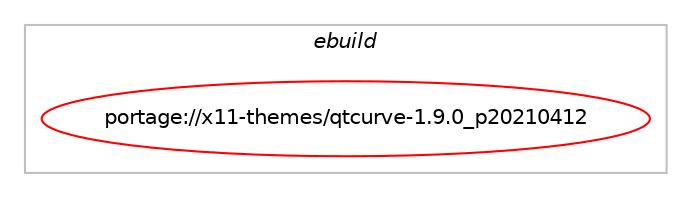 digraph prolog {

# *************
# Graph options
# *************

newrank=true;
concentrate=true;
compound=true;
graph [rankdir=LR,fontname=Helvetica,fontsize=10,ranksep=1.5];#, ranksep=2.5, nodesep=0.2];
edge  [arrowhead=vee];
node  [fontname=Helvetica,fontsize=10];

# **********
# The ebuild
# **********

subgraph cluster_leftcol {
color=gray;
label=<<i>ebuild</i>>;
id [label="portage://x11-themes/qtcurve-1.9.0_p20210412", color=red, width=4, href="../x11-themes/qtcurve-1.9.0_p20210412.svg"];
}

# ****************
# The dependencies
# ****************

subgraph cluster_midcol {
color=gray;
label=<<i>dependencies</i>>;
subgraph cluster_compile {
fillcolor="#eeeeee";
style=filled;
label=<<i>compile</i>>;
# *** BEGIN UNKNOWN DEPENDENCY TYPE (TODO) ***
# id -> equal(use_conditional_group(positive,X,portage://x11-themes/qtcurve-1.9.0_p20210412,[package_dependency(portage://x11-themes/qtcurve-1.9.0_p20210412,install,no,x11-libs,libX11,none,[,,],[],[]),package_dependency(portage://x11-themes/qtcurve-1.9.0_p20210412,install,no,x11-libs,libxcb,none,[,,],[],[])]))
# *** END UNKNOWN DEPENDENCY TYPE (TODO) ***

# *** BEGIN UNKNOWN DEPENDENCY TYPE (TODO) ***
# id -> equal(use_conditional_group(positive,gtk,portage://x11-themes/qtcurve-1.9.0_p20210412,[package_dependency(portage://x11-themes/qtcurve-1.9.0_p20210412,install,no,x11-libs,gtk+,none,[,,],[slot(2)],[])]))
# *** END UNKNOWN DEPENDENCY TYPE (TODO) ***

# *** BEGIN UNKNOWN DEPENDENCY TYPE (TODO) ***
# id -> equal(use_conditional_group(positive,plasma,portage://x11-themes/qtcurve-1.9.0_p20210412,[package_dependency(portage://x11-themes/qtcurve-1.9.0_p20210412,install,no,dev-qt,qtprintsupport,none,[,,],[slot(5)],[]),package_dependency(portage://x11-themes/qtcurve-1.9.0_p20210412,install,no,kde-frameworks,frameworkintegration,none,[,,],[slot(5)],[]),package_dependency(portage://x11-themes/qtcurve-1.9.0_p20210412,install,no,kde-frameworks,karchive,none,[,,],[slot(5)],[]),package_dependency(portage://x11-themes/qtcurve-1.9.0_p20210412,install,no,kde-frameworks,kcompletion,none,[,,],[slot(5)],[]),package_dependency(portage://x11-themes/qtcurve-1.9.0_p20210412,install,no,kde-frameworks,kconfig,none,[,,],[slot(5)],[]),package_dependency(portage://x11-themes/qtcurve-1.9.0_p20210412,install,no,kde-frameworks,kconfigwidgets,none,[,,],[slot(5)],[]),package_dependency(portage://x11-themes/qtcurve-1.9.0_p20210412,install,no,kde-frameworks,kcoreaddons,none,[,,],[slot(5)],[]),package_dependency(portage://x11-themes/qtcurve-1.9.0_p20210412,install,no,kde-frameworks,kguiaddons,none,[,,],[slot(5)],[]),package_dependency(portage://x11-themes/qtcurve-1.9.0_p20210412,install,no,kde-frameworks,ki18n,none,[,,],[slot(5)],[]),package_dependency(portage://x11-themes/qtcurve-1.9.0_p20210412,install,no,kde-frameworks,kiconthemes,none,[,,],[slot(5)],[]),package_dependency(portage://x11-themes/qtcurve-1.9.0_p20210412,install,no,kde-frameworks,kio,none,[,,],[slot(5)],[]),package_dependency(portage://x11-themes/qtcurve-1.9.0_p20210412,install,no,kde-frameworks,kwidgetsaddons,none,[,,],[slot(5)],[]),package_dependency(portage://x11-themes/qtcurve-1.9.0_p20210412,install,no,kde-frameworks,kwindowsystem,none,[,,],[slot(5)],[]),package_dependency(portage://x11-themes/qtcurve-1.9.0_p20210412,install,no,kde-frameworks,kxmlgui,none,[,,],[slot(5)],[])]))
# *** END UNKNOWN DEPENDENCY TYPE (TODO) ***

# *** BEGIN UNKNOWN DEPENDENCY TYPE (TODO) ***
# id -> equal(use_conditional_group(positive,qt5,portage://x11-themes/qtcurve-1.9.0_p20210412,[package_dependency(portage://x11-themes/qtcurve-1.9.0_p20210412,install,no,dev-qt,qtcore,none,[,,],[slot(5)],[]),package_dependency(portage://x11-themes/qtcurve-1.9.0_p20210412,install,no,dev-qt,qtdbus,none,[,,],[slot(5)],[]),package_dependency(portage://x11-themes/qtcurve-1.9.0_p20210412,install,no,dev-qt,qtgui,none,[,,],[slot(5)],[]),package_dependency(portage://x11-themes/qtcurve-1.9.0_p20210412,install,no,dev-qt,qtsvg,none,[,,],[slot(5)],[]),package_dependency(portage://x11-themes/qtcurve-1.9.0_p20210412,install,no,dev-qt,qtwidgets,none,[,,],[slot(5)],[]),use_conditional_group(positive,X,portage://x11-themes/qtcurve-1.9.0_p20210412,[package_dependency(portage://x11-themes/qtcurve-1.9.0_p20210412,install,no,dev-qt,qtx11extras,none,[,,],[slot(5)],[])])]))
# *** END UNKNOWN DEPENDENCY TYPE (TODO) ***

}
subgraph cluster_compileandrun {
fillcolor="#eeeeee";
style=filled;
label=<<i>compile and run</i>>;
}
subgraph cluster_run {
fillcolor="#eeeeee";
style=filled;
label=<<i>run</i>>;
# *** BEGIN UNKNOWN DEPENDENCY TYPE (TODO) ***
# id -> equal(use_conditional_group(positive,X,portage://x11-themes/qtcurve-1.9.0_p20210412,[package_dependency(portage://x11-themes/qtcurve-1.9.0_p20210412,run,no,x11-libs,libX11,none,[,,],[],[]),package_dependency(portage://x11-themes/qtcurve-1.9.0_p20210412,run,no,x11-libs,libxcb,none,[,,],[],[])]))
# *** END UNKNOWN DEPENDENCY TYPE (TODO) ***

# *** BEGIN UNKNOWN DEPENDENCY TYPE (TODO) ***
# id -> equal(use_conditional_group(positive,gtk,portage://x11-themes/qtcurve-1.9.0_p20210412,[package_dependency(portage://x11-themes/qtcurve-1.9.0_p20210412,run,no,x11-libs,gtk+,none,[,,],[slot(2)],[])]))
# *** END UNKNOWN DEPENDENCY TYPE (TODO) ***

# *** BEGIN UNKNOWN DEPENDENCY TYPE (TODO) ***
# id -> equal(use_conditional_group(positive,plasma,portage://x11-themes/qtcurve-1.9.0_p20210412,[package_dependency(portage://x11-themes/qtcurve-1.9.0_p20210412,run,no,dev-qt,qtprintsupport,none,[,,],[slot(5)],[]),package_dependency(portage://x11-themes/qtcurve-1.9.0_p20210412,run,no,kde-frameworks,frameworkintegration,none,[,,],[slot(5)],[]),package_dependency(portage://x11-themes/qtcurve-1.9.0_p20210412,run,no,kde-frameworks,karchive,none,[,,],[slot(5)],[]),package_dependency(portage://x11-themes/qtcurve-1.9.0_p20210412,run,no,kde-frameworks,kcompletion,none,[,,],[slot(5)],[]),package_dependency(portage://x11-themes/qtcurve-1.9.0_p20210412,run,no,kde-frameworks,kconfig,none,[,,],[slot(5)],[]),package_dependency(portage://x11-themes/qtcurve-1.9.0_p20210412,run,no,kde-frameworks,kconfigwidgets,none,[,,],[slot(5)],[]),package_dependency(portage://x11-themes/qtcurve-1.9.0_p20210412,run,no,kde-frameworks,kcoreaddons,none,[,,],[slot(5)],[]),package_dependency(portage://x11-themes/qtcurve-1.9.0_p20210412,run,no,kde-frameworks,kguiaddons,none,[,,],[slot(5)],[]),package_dependency(portage://x11-themes/qtcurve-1.9.0_p20210412,run,no,kde-frameworks,ki18n,none,[,,],[slot(5)],[]),package_dependency(portage://x11-themes/qtcurve-1.9.0_p20210412,run,no,kde-frameworks,kiconthemes,none,[,,],[slot(5)],[]),package_dependency(portage://x11-themes/qtcurve-1.9.0_p20210412,run,no,kde-frameworks,kio,none,[,,],[slot(5)],[]),package_dependency(portage://x11-themes/qtcurve-1.9.0_p20210412,run,no,kde-frameworks,kwidgetsaddons,none,[,,],[slot(5)],[]),package_dependency(portage://x11-themes/qtcurve-1.9.0_p20210412,run,no,kde-frameworks,kwindowsystem,none,[,,],[slot(5)],[]),package_dependency(portage://x11-themes/qtcurve-1.9.0_p20210412,run,no,kde-frameworks,kxmlgui,none,[,,],[slot(5)],[])]))
# *** END UNKNOWN DEPENDENCY TYPE (TODO) ***

# *** BEGIN UNKNOWN DEPENDENCY TYPE (TODO) ***
# id -> equal(use_conditional_group(positive,qt5,portage://x11-themes/qtcurve-1.9.0_p20210412,[package_dependency(portage://x11-themes/qtcurve-1.9.0_p20210412,run,no,dev-qt,qtcore,none,[,,],[slot(5)],[]),package_dependency(portage://x11-themes/qtcurve-1.9.0_p20210412,run,no,dev-qt,qtdbus,none,[,,],[slot(5)],[]),package_dependency(portage://x11-themes/qtcurve-1.9.0_p20210412,run,no,dev-qt,qtgui,none,[,,],[slot(5)],[]),package_dependency(portage://x11-themes/qtcurve-1.9.0_p20210412,run,no,dev-qt,qtsvg,none,[,,],[slot(5)],[]),package_dependency(portage://x11-themes/qtcurve-1.9.0_p20210412,run,no,dev-qt,qtwidgets,none,[,,],[slot(5)],[]),use_conditional_group(positive,X,portage://x11-themes/qtcurve-1.9.0_p20210412,[package_dependency(portage://x11-themes/qtcurve-1.9.0_p20210412,run,no,dev-qt,qtx11extras,none,[,,],[slot(5)],[])])]))
# *** END UNKNOWN DEPENDENCY TYPE (TODO) ***

}
}

# **************
# The candidates
# **************

subgraph cluster_choices {
rank=same;
color=gray;
label=<<i>candidates</i>>;

}

}
